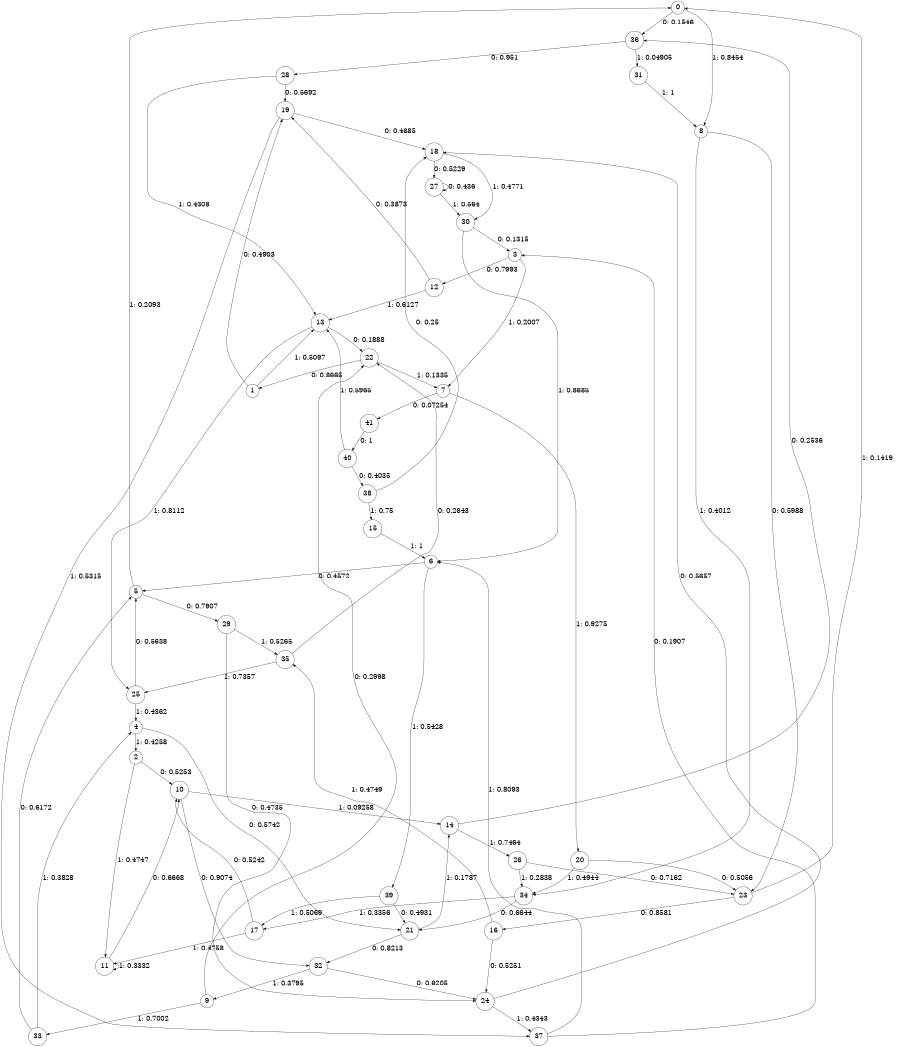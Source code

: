 digraph "ch11faceL9" {
size = "6,8.5";
ratio = "fill";
node [shape = circle];
node [fontsize = 24];
edge [fontsize = 24];
0 -> 36 [label = "0: 0.1546   "];
0 -> 8 [label = "1: 0.8454   "];
1 -> 19 [label = "0: 0.4903   "];
1 -> 13 [label = "1: 0.5097   "];
2 -> 10 [label = "0: 0.5253   "];
2 -> 11 [label = "1: 0.4747   "];
3 -> 12 [label = "0: 0.7993   "];
3 -> 7 [label = "1: 0.2007   "];
4 -> 21 [label = "0: 0.5742   "];
4 -> 2 [label = "1: 0.4258   "];
5 -> 29 [label = "0: 0.7907   "];
5 -> 0 [label = "1: 0.2093   "];
6 -> 5 [label = "0: 0.4572   "];
6 -> 39 [label = "1: 0.5428   "];
7 -> 41 [label = "0: 0.07254  "];
7 -> 20 [label = "1: 0.9275   "];
8 -> 23 [label = "0: 0.5988   "];
8 -> 34 [label = "1: 0.4012   "];
9 -> 22 [label = "0: 0.2998   "];
9 -> 33 [label = "1: 0.7002   "];
10 -> 32 [label = "0: 0.9074   "];
10 -> 14 [label = "1: 0.09258  "];
11 -> 10 [label = "0: 0.6668   "];
11 -> 11 [label = "1: 0.3332   "];
12 -> 19 [label = "0: 0.3873   "];
12 -> 13 [label = "1: 0.6127   "];
13 -> 22 [label = "0: 0.1888   "];
13 -> 25 [label = "1: 0.8112   "];
14 -> 36 [label = "0: 0.2536   "];
14 -> 26 [label = "1: 0.7464   "];
15 -> 6 [label = "1: 1        "];
16 -> 24 [label = "0: 0.5251   "];
16 -> 35 [label = "1: 0.4749   "];
17 -> 10 [label = "0: 0.5242   "];
17 -> 11 [label = "1: 0.4758   "];
18 -> 27 [label = "0: 0.5229   "];
18 -> 30 [label = "1: 0.4771   "];
19 -> 18 [label = "0: 0.4685   "];
19 -> 37 [label = "1: 0.5315   "];
20 -> 23 [label = "0: 0.5056   "];
20 -> 34 [label = "1: 0.4944   "];
21 -> 32 [label = "0: 0.8213   "];
21 -> 14 [label = "1: 0.1787   "];
22 -> 1 [label = "0: 0.8665   "];
22 -> 7 [label = "1: 0.1335   "];
23 -> 16 [label = "0: 0.8581   "];
23 -> 0 [label = "1: 0.1419   "];
24 -> 18 [label = "0: 0.5657   "];
24 -> 37 [label = "1: 0.4343   "];
25 -> 5 [label = "0: 0.5638   "];
25 -> 4 [label = "1: 0.4362   "];
26 -> 23 [label = "0: 0.7162   "];
26 -> 34 [label = "1: 0.2838   "];
27 -> 27 [label = "0: 0.436    "];
27 -> 30 [label = "1: 0.564    "];
28 -> 19 [label = "0: 0.5692   "];
28 -> 13 [label = "1: 0.4308   "];
29 -> 24 [label = "0: 0.4735   "];
29 -> 35 [label = "1: 0.5265   "];
30 -> 3 [label = "0: 0.1315   "];
30 -> 6 [label = "1: 0.8685   "];
31 -> 8 [label = "1: 1        "];
32 -> 24 [label = "0: 0.6205   "];
32 -> 9 [label = "1: 0.3795   "];
33 -> 5 [label = "0: 0.6172   "];
33 -> 4 [label = "1: 0.3828   "];
34 -> 21 [label = "0: 0.6644   "];
34 -> 17 [label = "1: 0.3356   "];
35 -> 22 [label = "0: 0.2643   "];
35 -> 25 [label = "1: 0.7357   "];
36 -> 28 [label = "0: 0.951    "];
36 -> 31 [label = "1: 0.04905  "];
37 -> 3 [label = "0: 0.1907   "];
37 -> 6 [label = "1: 0.8093   "];
38 -> 18 [label = "0: 0.25     "];
38 -> 15 [label = "1: 0.75     "];
39 -> 21 [label = "0: 0.4931   "];
39 -> 17 [label = "1: 0.5069   "];
40 -> 38 [label = "0: 0.4035   "];
40 -> 13 [label = "1: 0.5965   "];
41 -> 40 [label = "0: 1        "];
}